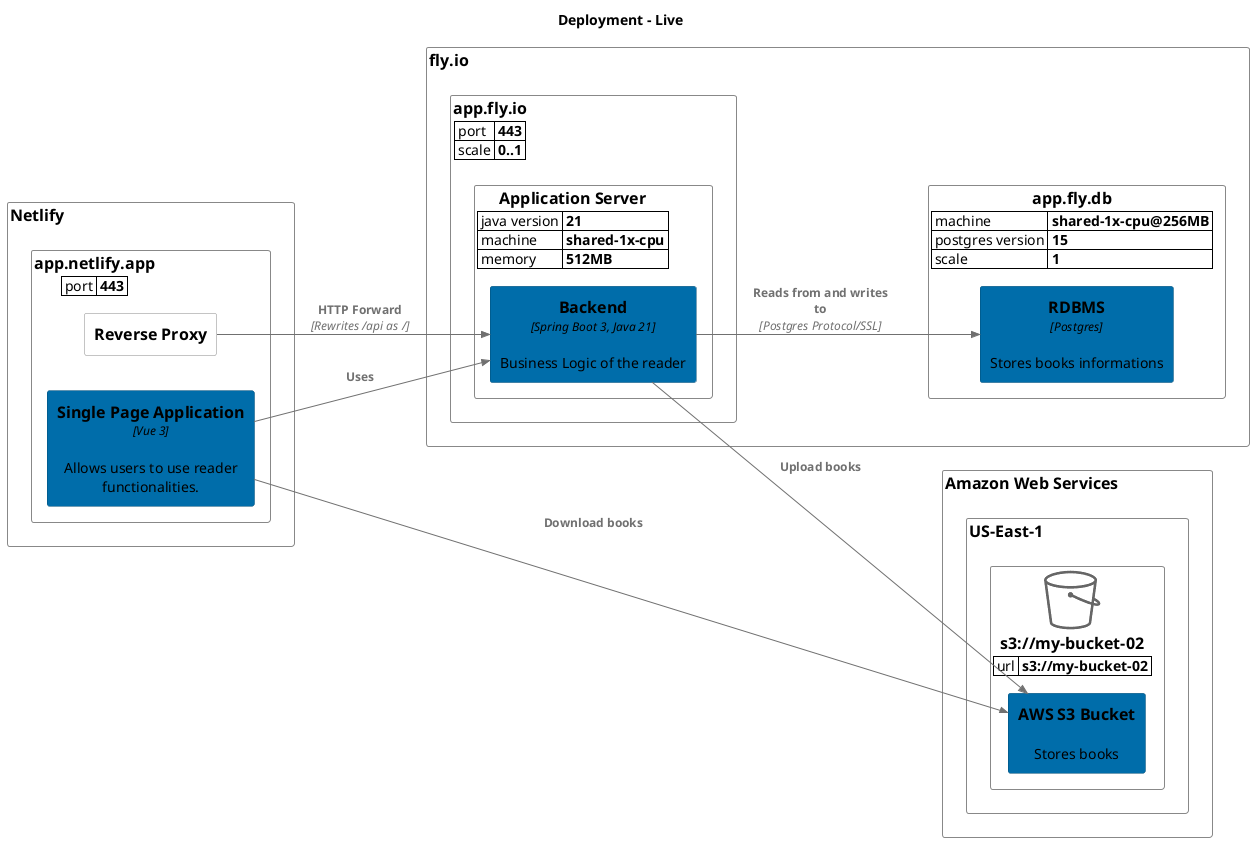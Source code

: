 @startuml
set separator none
title Deployment - Live

left to right direction

!include <C4/C4>
!include <C4/C4_Context>
!include <C4/C4_Container>
!include <C4/C4_Deployment>
!include <awslib/AWSCommon>
!include <awslib/Storage/SimpleStorageServiceBucket>

AddElementTag("S3 Bucket", $bgColor="#ffffff", $borderColor="#888888", $fontColor="#000000", $sprite="SimpleStorageServiceBucket", $shadowing="", $borderStyle="solid")
AddElementTag("Element", $bgColor="#ffffff", $borderColor="#888888", $fontColor="#000000", $sprite="", $shadowing="", $borderStyle="solid")
AddElementTag("Container", $bgColor="#006daa", $borderColor="#004c76", $fontColor="#000000", $sprite="", $shadowing="", $borderStyle="solid")

AddRelTag("Relationship", $textColor="#707070", $lineColor="#707070", $lineStyle = "")

Deployment_Node(Live.Netlify, "Netlify", $type="", $descr="", $tags="Element", $link="") {
  WithoutPropertyHeader()
  AddProperty("port","443")
  Deployment_Node(Live.Netlify.appnetlifyapp, "app.netlify.app", $type="", $descr="", $tags="Element", $link="") {
    Deployment_Node(Live.Netlify.appnetlifyapp.ReverseProxy, "Reverse Proxy", $type="", $descr="", $tags="Element", $link="")
    Container(Live.Netlify.appnetlifyapp.SinglePageApplication_1, "Single Page Application", $techn="Vue 3", $descr="Allows users to use reader functionalities.", $tags="Container", $link="")
  }

}

Deployment_Node(Live.flyio, "fly.io", $type="", $descr="", $tags="Element", $link="") {
  WithoutPropertyHeader()
  AddProperty("port","443")
  AddProperty("scale","0..1")
  Deployment_Node(Live.flyio.appflyio, "app.fly.io", $type="", $descr="", $tags="Element", $link="") {
    WithoutPropertyHeader()
    AddProperty("java version","21")
    AddProperty("machine","shared-1x-cpu")
    AddProperty("memory","512MB")
    Deployment_Node(Live.flyio.appflyio.ApplicationServer, "Application Server", $type="", $descr="", $tags="Element", $link="") {
      Container(Live.flyio.appflyio.ApplicationServer.Backend_1, "Backend", $techn="Spring Boot 3, Java 21", $descr="Business Logic of the reader", $tags="Container", $link="")
    }

  }

  WithoutPropertyHeader()
  AddProperty("machine","shared-1x-cpu@256MB")
  AddProperty("postgres version","15")
  AddProperty("scale","1")
  Deployment_Node(Live.flyio.appflydb, "app.fly.db", $type="", $descr="", $tags="Element", $link="") {
    Container(Live.flyio.appflydb.RDBMS_1, "RDBMS", $techn="Postgres", $descr="Stores books informations", $tags="Container", $link="")
  }

}

Deployment_Node(Live.AmazonWebServices, "Amazon Web Services", $type="", $descr="", $tags="Element", $link="") {
  Deployment_Node(Live.AmazonWebServices.USEast1, "US-East-1", $type="", $descr="", $tags="Element", $link="") {
    WithoutPropertyHeader()
    AddProperty("url","s3://my-bucket-02")
    Deployment_Node(Live.AmazonWebServices.USEast1.s3mybucket02, "s3://my-bucket-02", $type="", $descr="", $tags="S3 Bucket", $link="") {
      Container(Live.AmazonWebServices.USEast1.s3mybucket02.AWSS3Bucket_1, "AWS S3 Bucket", $techn="", $descr="Stores books", $tags="Container", $link="")
    }

  }

}

Rel(Live.Netlify.appnetlifyapp.SinglePageApplication_1, Live.flyio.appflyio.ApplicationServer.Backend_1, "Uses", $techn="", $tags="Relationship", $link="")
Rel(Live.flyio.appflyio.ApplicationServer.Backend_1, Live.flyio.appflydb.RDBMS_1, "Reads from and writes to", $techn="Postgres Protocol/SSL", $tags="Relationship", $link="")
Rel(Live.Netlify.appnetlifyapp.ReverseProxy, Live.flyio.appflyio.ApplicationServer.Backend_1, "HTTP Forward", $techn="Rewrites /api as /", $tags="Relationship", $link="")
Rel(Live.flyio.appflyio.ApplicationServer.Backend_1, Live.AmazonWebServices.USEast1.s3mybucket02.AWSS3Bucket_1, "Upload books", $techn="", $tags="Relationship", $link="")
Rel(Live.Netlify.appnetlifyapp.SinglePageApplication_1, Live.AmazonWebServices.USEast1.s3mybucket02.AWSS3Bucket_1, "Download books", $techn="", $tags="Relationship", $link="")

hide stereotypes
@enduml
